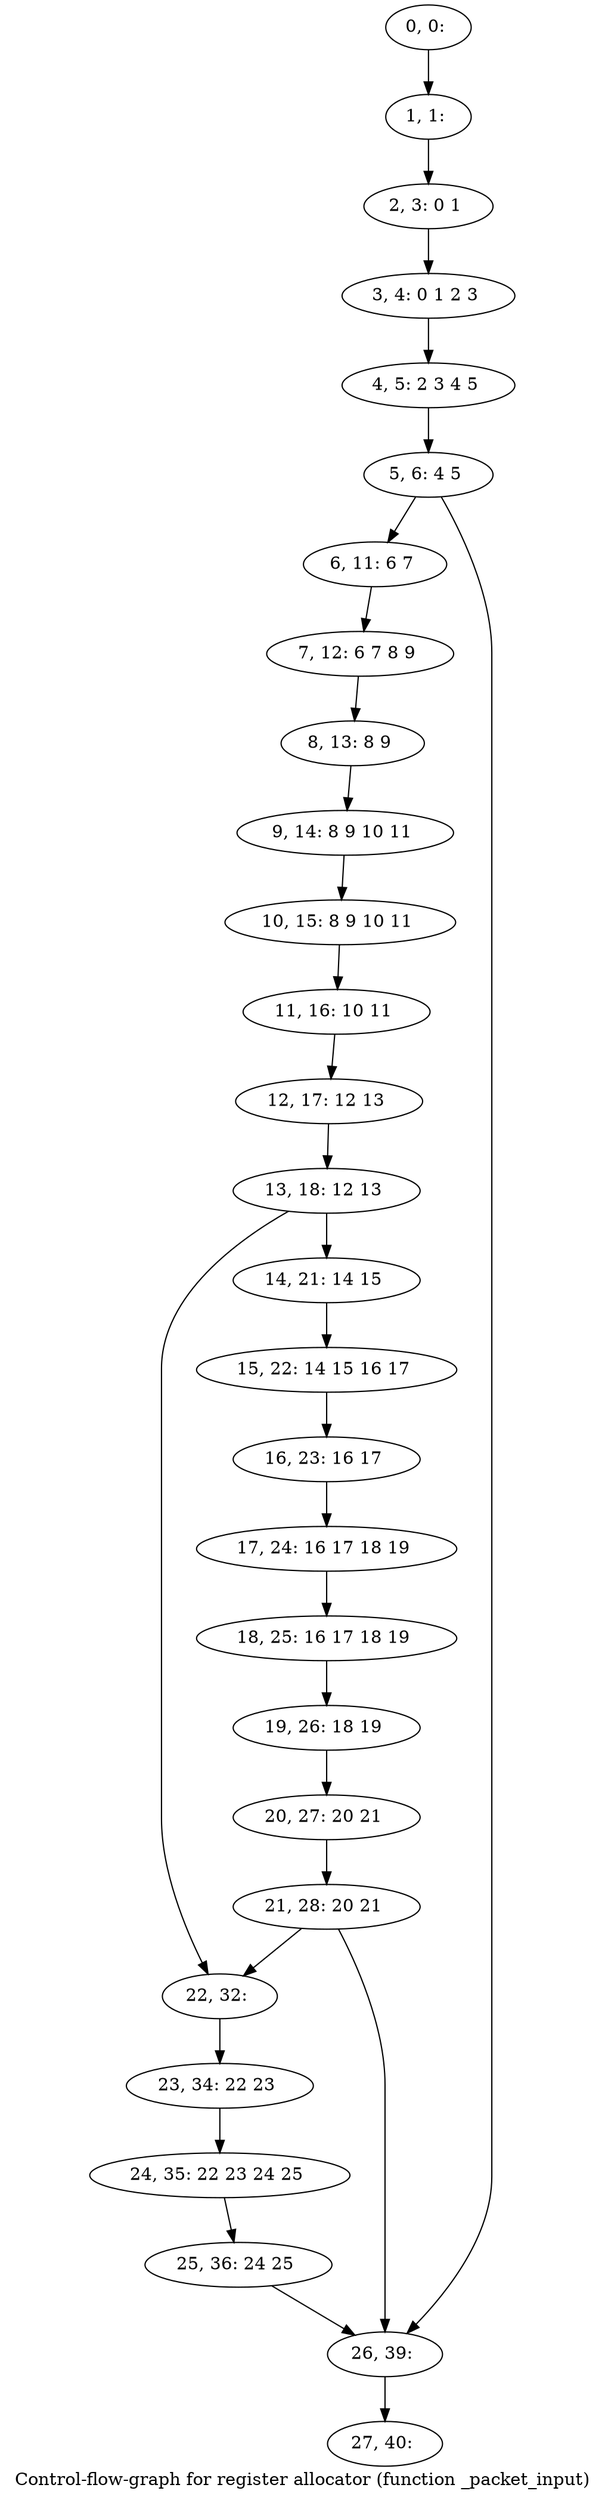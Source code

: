 digraph G {
graph [label="Control-flow-graph for register allocator (function _packet_input)"]
0[label="0, 0: "];
1[label="1, 1: "];
2[label="2, 3: 0 1 "];
3[label="3, 4: 0 1 2 3 "];
4[label="4, 5: 2 3 4 5 "];
5[label="5, 6: 4 5 "];
6[label="6, 11: 6 7 "];
7[label="7, 12: 6 7 8 9 "];
8[label="8, 13: 8 9 "];
9[label="9, 14: 8 9 10 11 "];
10[label="10, 15: 8 9 10 11 "];
11[label="11, 16: 10 11 "];
12[label="12, 17: 12 13 "];
13[label="13, 18: 12 13 "];
14[label="14, 21: 14 15 "];
15[label="15, 22: 14 15 16 17 "];
16[label="16, 23: 16 17 "];
17[label="17, 24: 16 17 18 19 "];
18[label="18, 25: 16 17 18 19 "];
19[label="19, 26: 18 19 "];
20[label="20, 27: 20 21 "];
21[label="21, 28: 20 21 "];
22[label="22, 32: "];
23[label="23, 34: 22 23 "];
24[label="24, 35: 22 23 24 25 "];
25[label="25, 36: 24 25 "];
26[label="26, 39: "];
27[label="27, 40: "];
0->1 ;
1->2 ;
2->3 ;
3->4 ;
4->5 ;
5->6 ;
5->26 ;
6->7 ;
7->8 ;
8->9 ;
9->10 ;
10->11 ;
11->12 ;
12->13 ;
13->14 ;
13->22 ;
14->15 ;
15->16 ;
16->17 ;
17->18 ;
18->19 ;
19->20 ;
20->21 ;
21->22 ;
21->26 ;
22->23 ;
23->24 ;
24->25 ;
25->26 ;
26->27 ;
}
